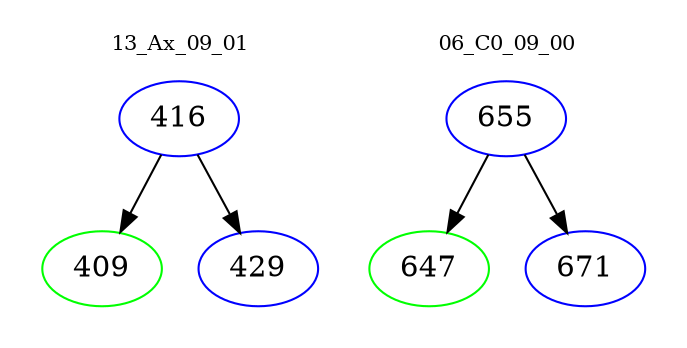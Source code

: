 digraph{
subgraph cluster_0 {
color = white
label = "13_Ax_09_01";
fontsize=10;
T0_416 [label="416", color="blue"]
T0_416 -> T0_409 [color="black"]
T0_409 [label="409", color="green"]
T0_416 -> T0_429 [color="black"]
T0_429 [label="429", color="blue"]
}
subgraph cluster_1 {
color = white
label = "06_C0_09_00";
fontsize=10;
T1_655 [label="655", color="blue"]
T1_655 -> T1_647 [color="black"]
T1_647 [label="647", color="green"]
T1_655 -> T1_671 [color="black"]
T1_671 [label="671", color="blue"]
}
}
